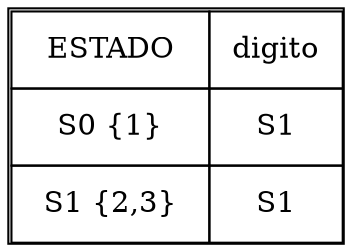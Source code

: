 digraph grafica{
rankdir=LR;
forcelabels= true;
node [shape = plain];
nodo12 [label = <<table border = '1' cellboder = '1' cellspacing='0' cellpadding='10'>
<tr>
<td>ESTADO</td>
<td>digito</td>
</tr>
<tr>
<td> S0 {1} </td>
<td> S1 </td>
</tr>
<tr>
<td> S1 {2,3} </td>
<td> S1 </td>
</tr>
</table>>];

}